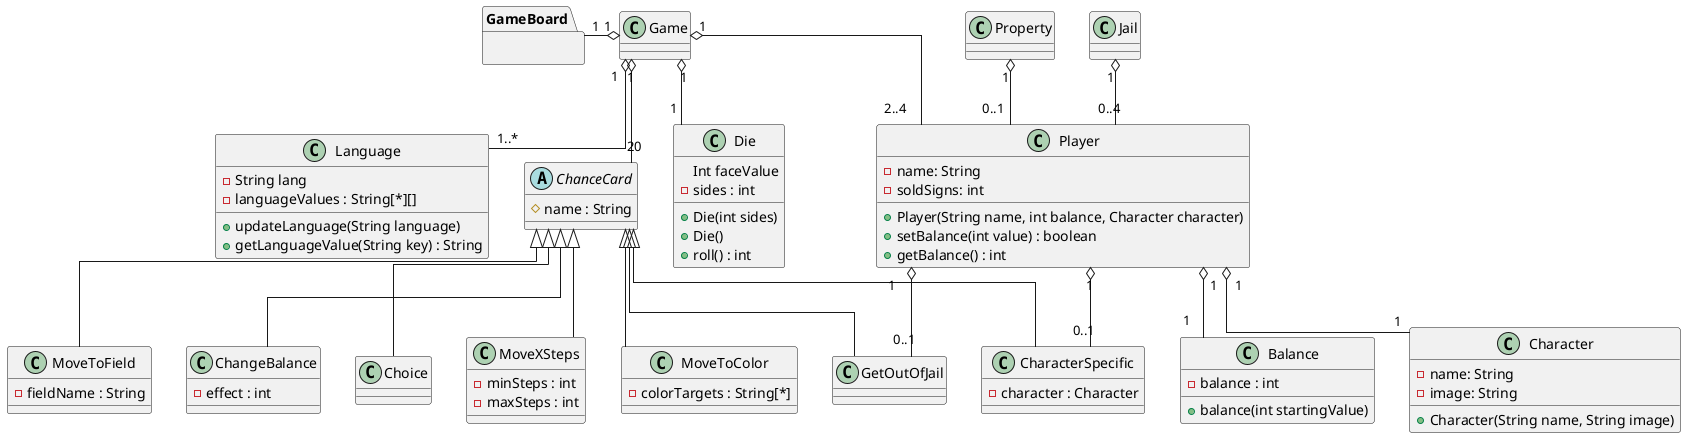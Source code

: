 @startuml
skinparam linetype polyline
skinparam linetype ortho

class Player {
 - name: String
 - soldSigns: int
 + Player(String name, int balance, Character character)
 + setBalance(int value) : boolean
 + getBalance() : int
}
class Character {
 - name: String
 - image: String
 + Character(String name, String image)
}
package GameBoard{
}

class Balance {
  - balance : int
  + balance(int startingValue)
}



Abstract ChanceCard{
 # name : String
}

class Choice {

}

class MoveXSteps {
 - minSteps : int
 - maxSteps : int
}
class MoveToColor {
 - colorTargets : String[*]
}

class MoveToField {
 - fieldName : String
}

class CharacterSpecific {
 - character : Character
}

class ChangeBalance {
 - effect : int
}

class GetOutOfJail {

}

class Die {
 Int faceValue
 - sides : int
 + Die(int sides)
 + Die()
 + roll() : int
}
class Language {
 - String lang
 - languageValues : String[*][]
 + updateLanguage(String language)
 + getLanguageValue(String key) : String
}

ChanceCard <|-- Choice
ChanceCard <|-- CharacterSpecific
ChanceCard <|-- ChangeBalance
ChanceCard <|-- GetOutOfJail
ChanceCard <|-- MoveXSteps
ChanceCard <|-- MoveToField
ChanceCard <|-- MoveToColor

Player "1" o-- "0..1" GetOutOfJail
Player "1" o-- "0..1" CharacterSpecific
Player "1" o-- "1" Balance
Player "1" o-- "1" Character
Game "1" o-- "1..*" Language
Game "1" o-left- "1" GameBoard
Game "1" o-- "20" ChanceCard
Game"1" o-- "1" Die
Game "1" o-right- "2..4" Player

Property "1" o-- "0..1" Player
Jail "1" o-- "0..4" Player
@enduml